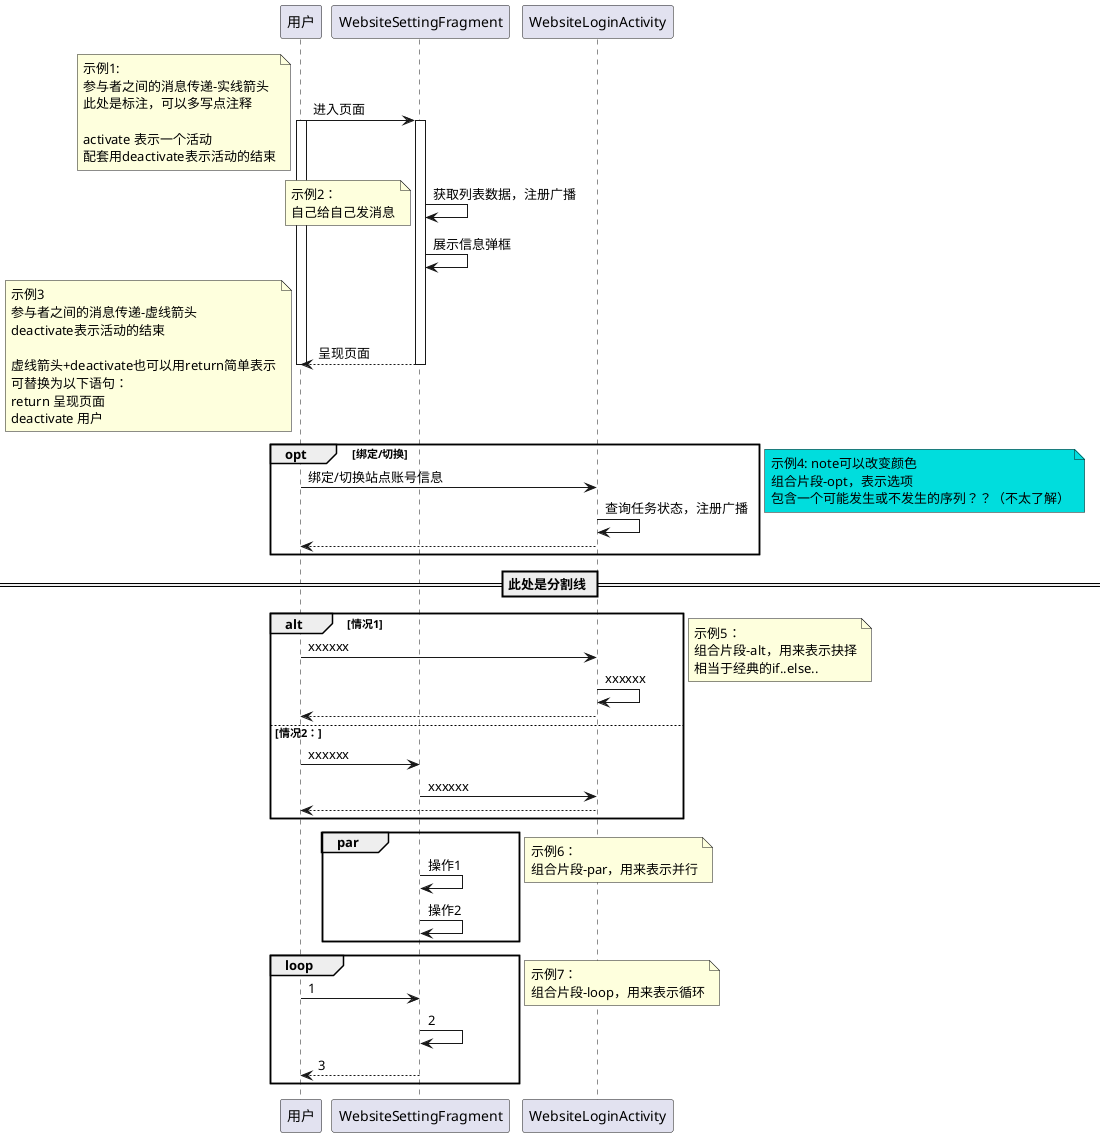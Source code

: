 @startuml
'注解:定义节点
participant 用户
participant WebsiteSettingFragment
participant WebsiteLoginActivity

用户 -> WebsiteSettingFragment: 进入页面
activate 用户
note left
    示例1:
    参与者之间的消息传递-实线箭头
    此处是标注，可以多写点注释

    activate 表示一个活动
    配套用deactivate表示活动的结束
end note
activate WebsiteSettingFragment
WebsiteSettingFragment -> WebsiteSettingFragment: 获取列表数据，注册广播
note left
    示例2：
    自己给自己发消息
end note
WebsiteSettingFragment -> WebsiteSettingFragment: 展示信息弹框
WebsiteSettingFragment --> 用户: 呈现页面
deactivate WebsiteSettingFragment
deactivate 用户
note left
    示例3
    参与者之间的消息传递-虚线箭头
    deactivate表示活动的结束

    虚线箭头+deactivate也可以用return简单表示
    可替换为以下语句：
    return 呈现页面
    deactivate 用户
end note




opt 绑定/切换
    用户 -> WebsiteLoginActivity: 绑定/切换站点账号信息
    WebsiteLoginActivity -> WebsiteLoginActivity: 查询任务状态，注册广播
    WebsiteLoginActivity --> 用户
end opt
note left #00dddd
    示例4: note可以改变颜色
    组合片段-opt，表示选项
    包含一个可能发生或不发生的序列？？（不太了解）
end note


== 此处是分割线 ==

alt 情况1
    用户 -> WebsiteLoginActivity: xxxxxx
    WebsiteLoginActivity -> WebsiteLoginActivity: xxxxxx
    WebsiteLoginActivity --> 用户
else 情况2：
    用户 -> WebsiteSettingFragment: xxxxxx
    WebsiteSettingFragment -> WebsiteLoginActivity: xxxxxx
    WebsiteLoginActivity --> 用户
end alt
note left
    示例5：
    组合片段-alt，用来表示抉择
    相当于经典的if..else..
end note

par
WebsiteSettingFragment -> WebsiteSettingFragment: 操作1
WebsiteSettingFragment -> WebsiteSettingFragment: 操作2
end par
note left
    示例6：
    组合片段-par，用来表示并行
end note

loop
用户 -> WebsiteSettingFragment: 1
WebsiteSettingFragment -> WebsiteSettingFragment: 2
WebsiteSettingFragment --> 用户: 3
end loop
note left
    示例7：
    组合片段-loop，用来表示循环
end note

@enduml